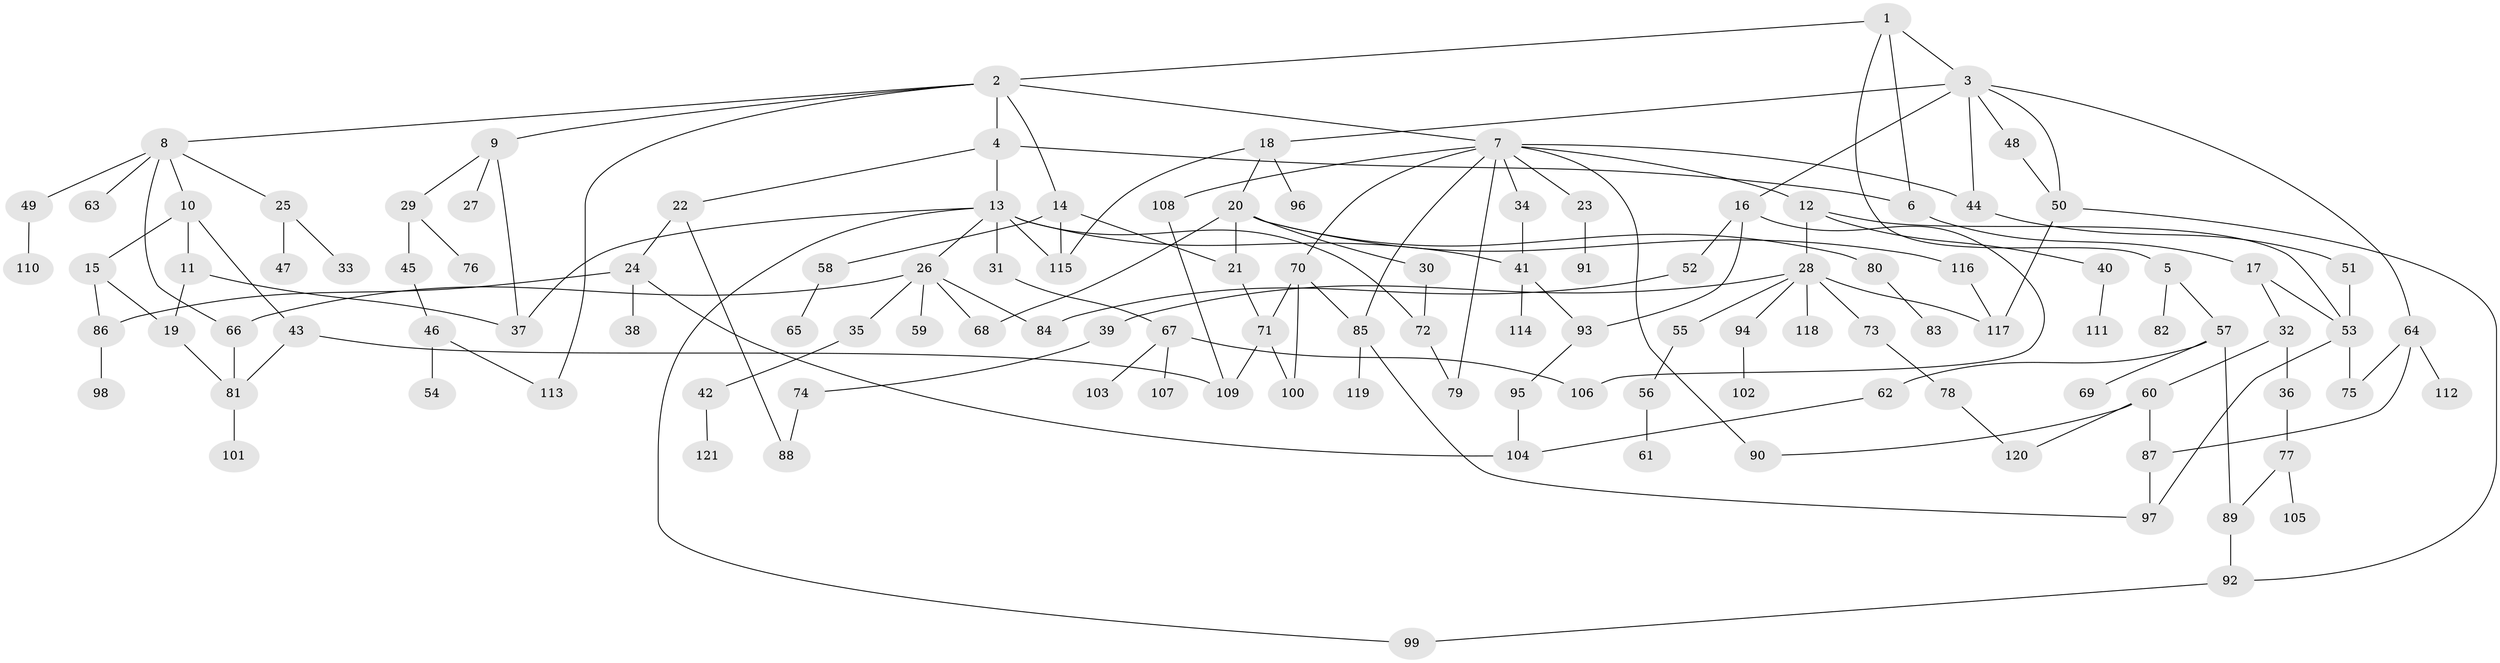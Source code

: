 // Generated by graph-tools (version 1.1) at 2025/25/03/09/25 03:25:29]
// undirected, 121 vertices, 162 edges
graph export_dot {
graph [start="1"]
  node [color=gray90,style=filled];
  1;
  2;
  3;
  4;
  5;
  6;
  7;
  8;
  9;
  10;
  11;
  12;
  13;
  14;
  15;
  16;
  17;
  18;
  19;
  20;
  21;
  22;
  23;
  24;
  25;
  26;
  27;
  28;
  29;
  30;
  31;
  32;
  33;
  34;
  35;
  36;
  37;
  38;
  39;
  40;
  41;
  42;
  43;
  44;
  45;
  46;
  47;
  48;
  49;
  50;
  51;
  52;
  53;
  54;
  55;
  56;
  57;
  58;
  59;
  60;
  61;
  62;
  63;
  64;
  65;
  66;
  67;
  68;
  69;
  70;
  71;
  72;
  73;
  74;
  75;
  76;
  77;
  78;
  79;
  80;
  81;
  82;
  83;
  84;
  85;
  86;
  87;
  88;
  89;
  90;
  91;
  92;
  93;
  94;
  95;
  96;
  97;
  98;
  99;
  100;
  101;
  102;
  103;
  104;
  105;
  106;
  107;
  108;
  109;
  110;
  111;
  112;
  113;
  114;
  115;
  116;
  117;
  118;
  119;
  120;
  121;
  1 -- 2;
  1 -- 3;
  1 -- 5;
  1 -- 6;
  2 -- 4;
  2 -- 7;
  2 -- 8;
  2 -- 9;
  2 -- 14;
  2 -- 113;
  3 -- 16;
  3 -- 18;
  3 -- 48;
  3 -- 64;
  3 -- 44;
  3 -- 50;
  4 -- 6;
  4 -- 13;
  4 -- 22;
  5 -- 57;
  5 -- 82;
  6 -- 17;
  7 -- 12;
  7 -- 23;
  7 -- 34;
  7 -- 44;
  7 -- 70;
  7 -- 108;
  7 -- 79;
  7 -- 90;
  7 -- 85;
  8 -- 10;
  8 -- 25;
  8 -- 49;
  8 -- 63;
  8 -- 66;
  9 -- 27;
  9 -- 29;
  9 -- 37;
  10 -- 11;
  10 -- 15;
  10 -- 43;
  11 -- 37;
  11 -- 19;
  12 -- 28;
  12 -- 40;
  12 -- 53;
  13 -- 26;
  13 -- 31;
  13 -- 72;
  13 -- 41;
  13 -- 37;
  13 -- 99;
  13 -- 115;
  14 -- 21;
  14 -- 58;
  14 -- 115;
  15 -- 19;
  15 -- 86;
  16 -- 52;
  16 -- 93;
  16 -- 106;
  17 -- 32;
  17 -- 53;
  18 -- 20;
  18 -- 96;
  18 -- 115;
  19 -- 81;
  20 -- 30;
  20 -- 68;
  20 -- 80;
  20 -- 116;
  20 -- 21;
  21 -- 71;
  22 -- 24;
  22 -- 88;
  23 -- 91;
  24 -- 38;
  24 -- 86;
  24 -- 104;
  25 -- 33;
  25 -- 47;
  26 -- 35;
  26 -- 59;
  26 -- 66;
  26 -- 84;
  26 -- 68;
  28 -- 39;
  28 -- 55;
  28 -- 73;
  28 -- 94;
  28 -- 118;
  28 -- 117;
  29 -- 45;
  29 -- 76;
  30 -- 72;
  31 -- 67;
  32 -- 36;
  32 -- 60;
  34 -- 41;
  35 -- 42;
  36 -- 77;
  39 -- 74;
  40 -- 111;
  41 -- 93;
  41 -- 114;
  42 -- 121;
  43 -- 109;
  43 -- 81;
  44 -- 51;
  45 -- 46;
  46 -- 54;
  46 -- 113;
  48 -- 50;
  49 -- 110;
  50 -- 92;
  50 -- 117;
  51 -- 53;
  52 -- 84;
  53 -- 75;
  53 -- 97;
  55 -- 56;
  56 -- 61;
  57 -- 62;
  57 -- 69;
  57 -- 89;
  58 -- 65;
  60 -- 90;
  60 -- 87;
  60 -- 120;
  62 -- 104;
  64 -- 87;
  64 -- 112;
  64 -- 75;
  66 -- 81;
  67 -- 103;
  67 -- 106;
  67 -- 107;
  70 -- 85;
  70 -- 100;
  70 -- 71;
  71 -- 109;
  71 -- 100;
  72 -- 79;
  73 -- 78;
  74 -- 88;
  77 -- 105;
  77 -- 89;
  78 -- 120;
  80 -- 83;
  81 -- 101;
  85 -- 119;
  85 -- 97;
  86 -- 98;
  87 -- 97;
  89 -- 92;
  92 -- 99;
  93 -- 95;
  94 -- 102;
  95 -- 104;
  108 -- 109;
  116 -- 117;
}
